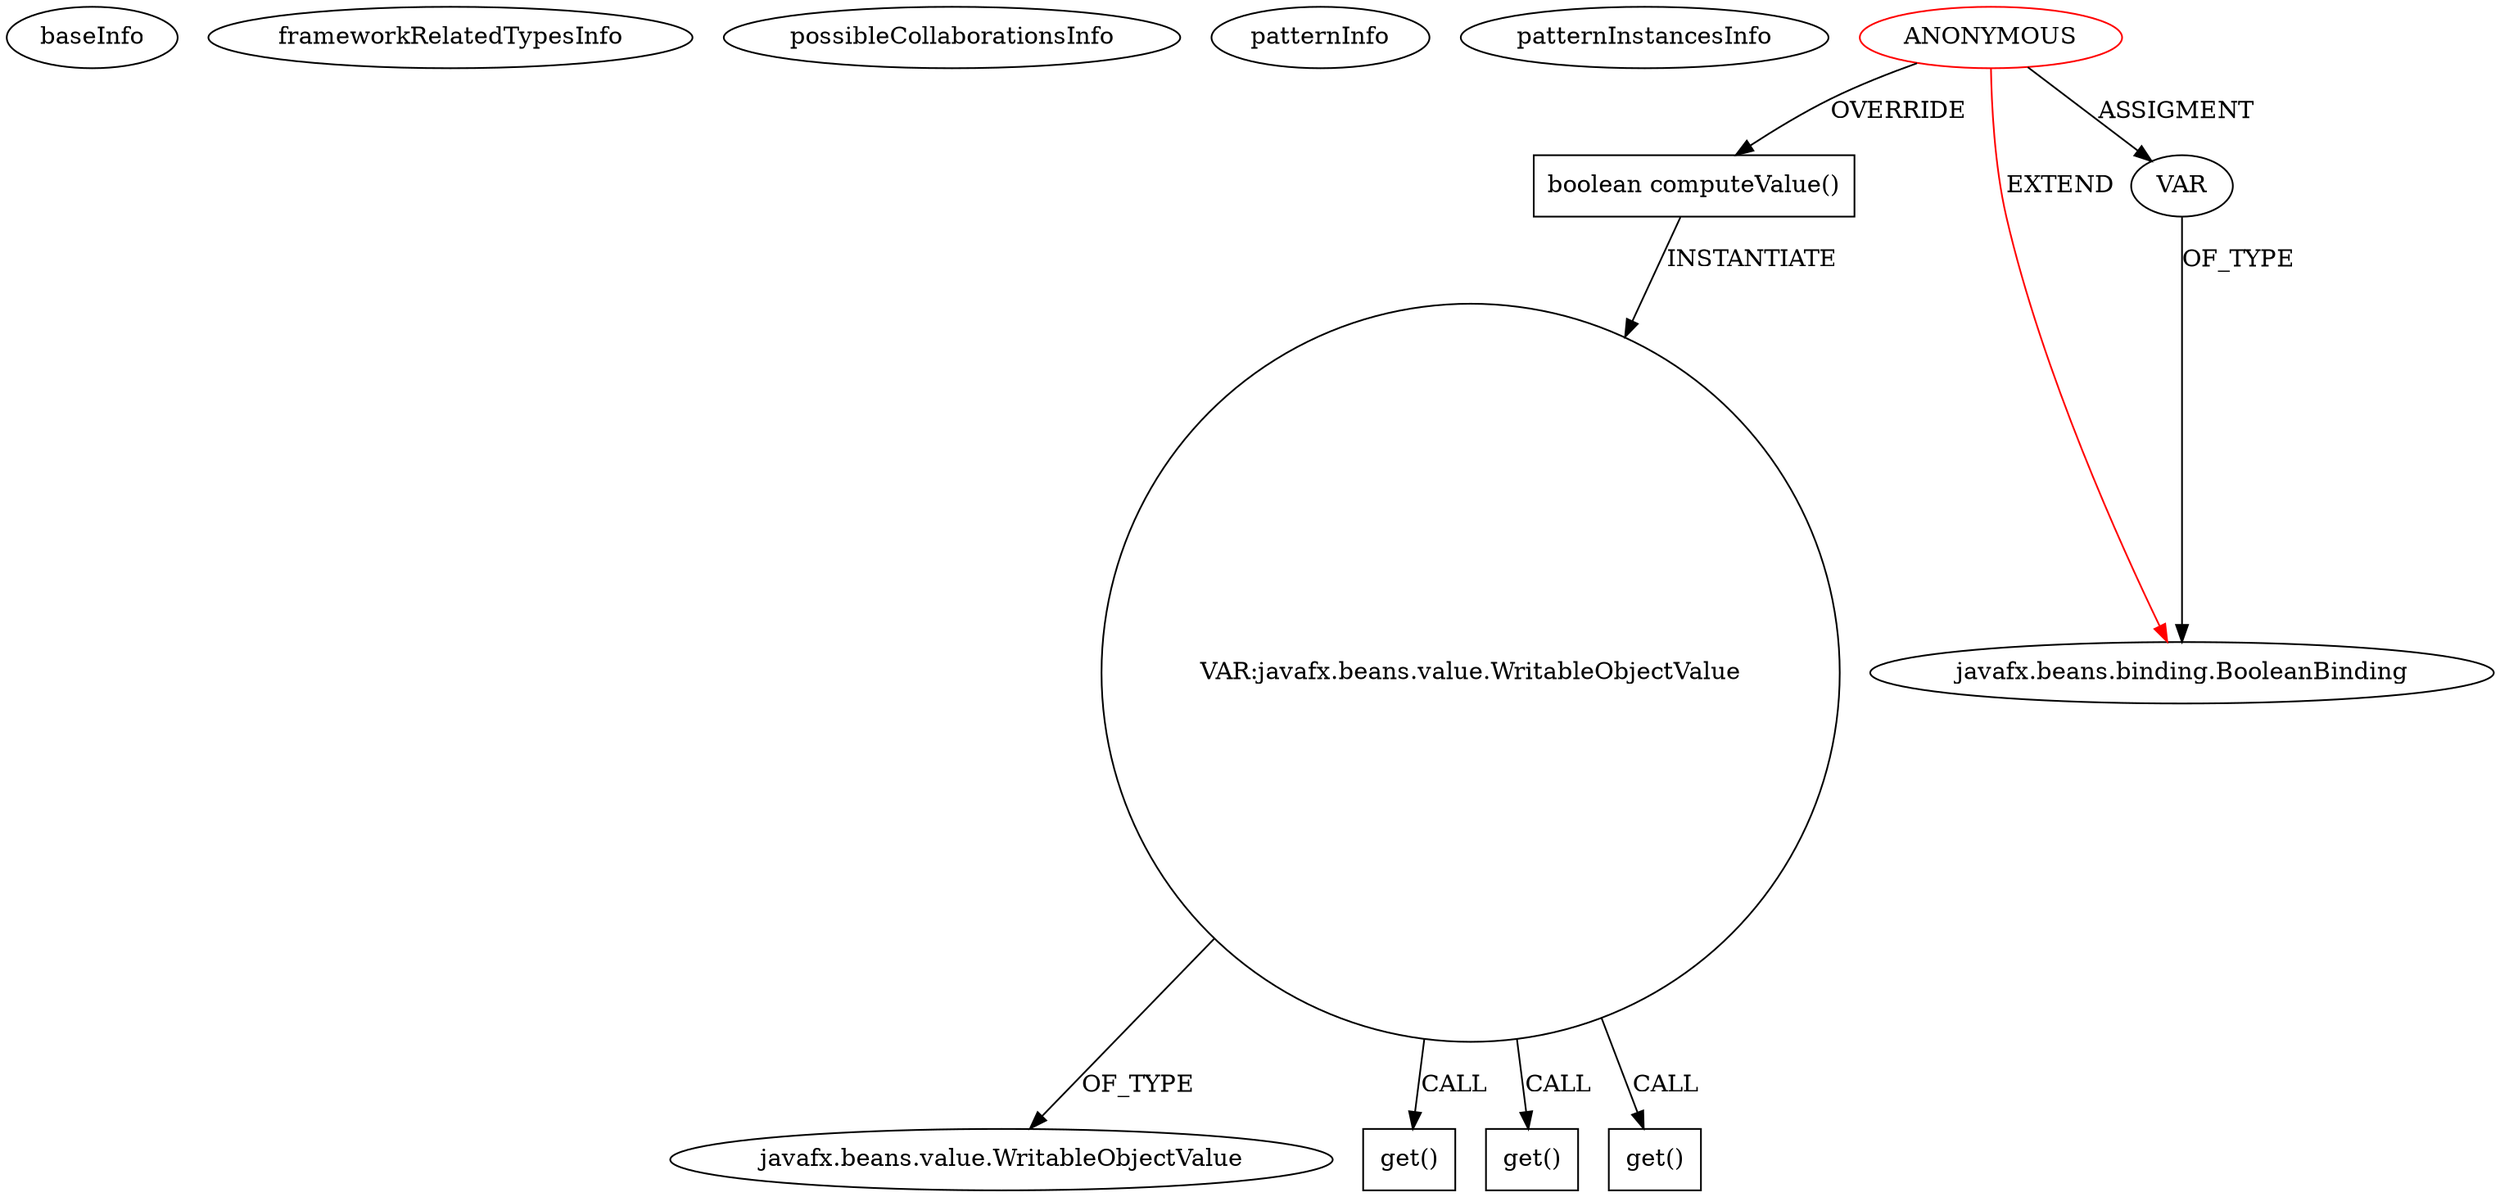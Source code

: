 digraph {
baseInfo[graphId=3589,category="pattern",isAnonymous=true,possibleRelation=false]
frameworkRelatedTypesInfo[0="javafx.beans.binding.BooleanBinding"]
possibleCollaborationsInfo[]
patternInfo[frequency=2.0,patternRootClient=0]
patternInstancesInfo[0="if12b051-SWP_Paint~/if12b051-SWP_Paint/SWP_Paint-master/SWP_Paint/src/gui/ToolsHeightMediator.java~ToolsHeightMediator~3103",1="if12b051-SWP_Paint~/if12b051-SWP_Paint/SWP_Paint-master/SWP_Paint/src/gui/ToolsWidthMediator.java~ToolsWidthMediator~3088"]
4[label="boolean computeValue()",vertexType="OVERRIDING_METHOD_DECLARATION",isFrameworkType=false,shape=box]
0[label="ANONYMOUS",vertexType="ROOT_ANONYMOUS_DECLARATION",isFrameworkType=false,color=red]
1[label="javafx.beans.binding.BooleanBinding",vertexType="FRAMEWORK_CLASS_TYPE",isFrameworkType=false]
5[label="VAR:javafx.beans.value.WritableObjectValue",vertexType="VARIABLE_EXPRESION",isFrameworkType=false,shape=circle]
7[label="javafx.beans.value.WritableObjectValue",vertexType="FRAMEWORK_INTERFACE_TYPE",isFrameworkType=false]
2[label="VAR",vertexType="OUTSIDE_VARIABLE_EXPRESION",isFrameworkType=false]
13[label="get()",vertexType="INSIDE_CALL",isFrameworkType=false,shape=box]
9[label="get()",vertexType="INSIDE_CALL",isFrameworkType=false,shape=box]
6[label="get()",vertexType="INSIDE_CALL",isFrameworkType=false,shape=box]
5->13[label="CALL"]
5->6[label="CALL"]
5->9[label="CALL"]
0->4[label="OVERRIDE"]
0->2[label="ASSIGMENT"]
0->1[label="EXTEND",color=red]
2->1[label="OF_TYPE"]
5->7[label="OF_TYPE"]
4->5[label="INSTANTIATE"]
}
